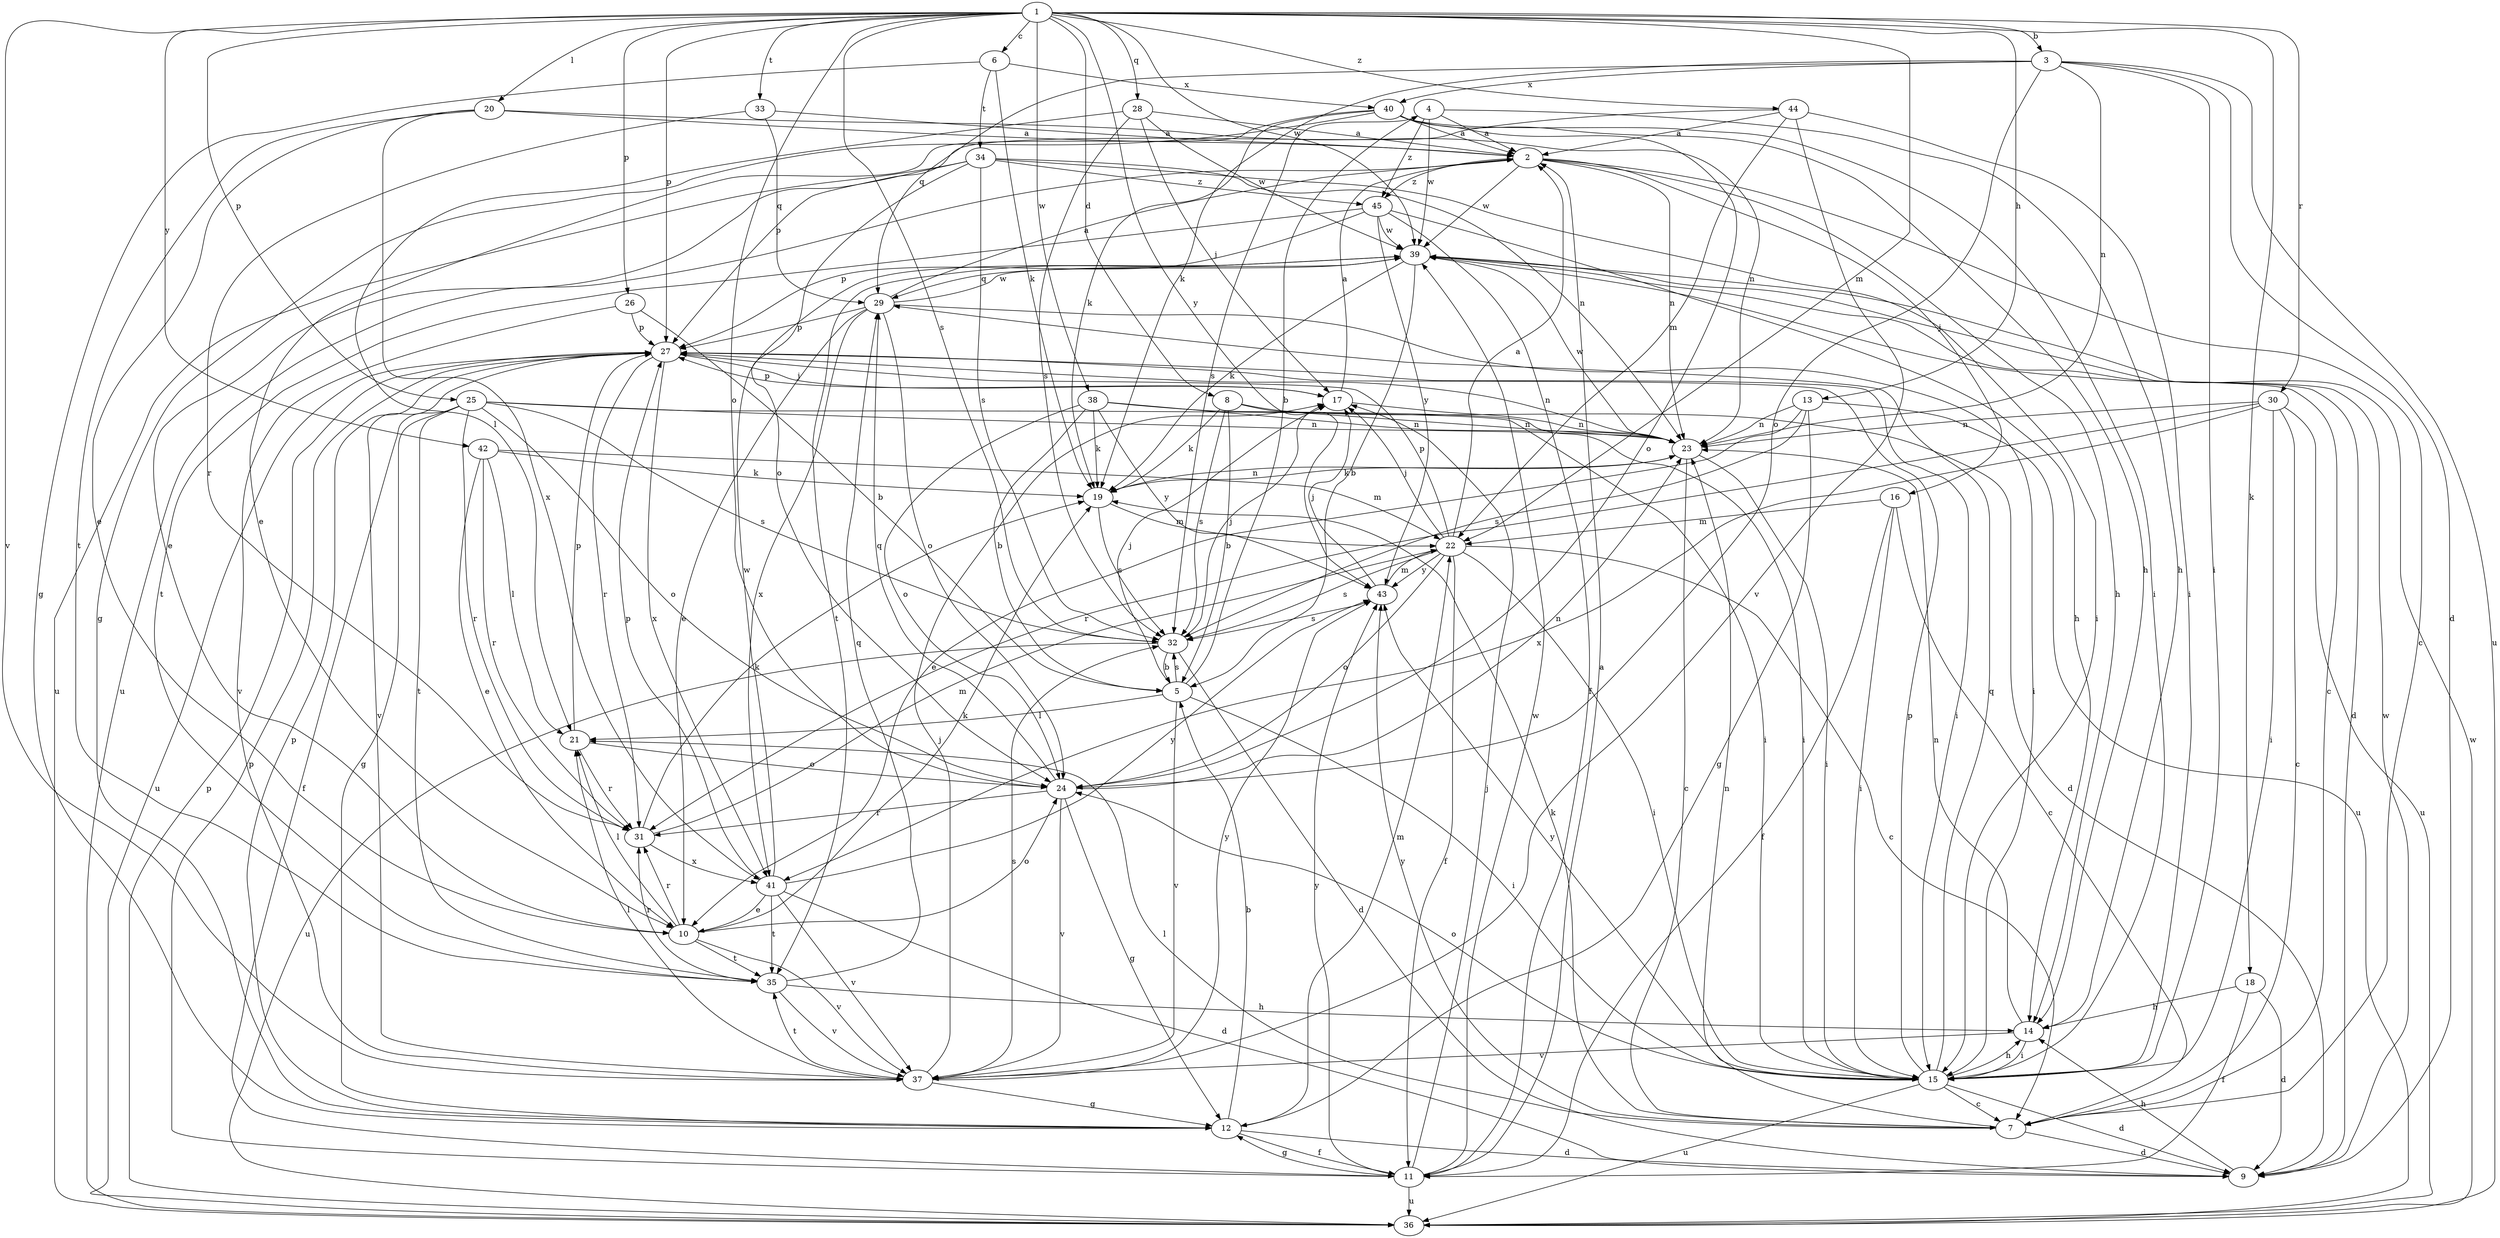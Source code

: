 strict digraph  {
	4 -> 2 [label=a];
	11 -> 2 [label=a];
	17 -> 2 [label=a];
	20 -> 2 [label=a];
	22 -> 2 [label=a];
	28 -> 2 [label=a];
	29 -> 2 [label=a];
	33 -> 2 [label=a];
	40 -> 2 [label=a];
	44 -> 2 [label=a];
	1 -> 3 [label=b];
	5 -> 4 [label=b];
	8 -> 5 [label=b];
	12 -> 5 [label=b];
	26 -> 5 [label=b];
	32 -> 5 [label=b];
	38 -> 5 [label=b];
	39 -> 5 [label=b];
	1 -> 6 [label=c];
	2 -> 7 [label=c];
	15 -> 7 [label=c];
	16 -> 7 [label=c];
	22 -> 7 [label=c];
	23 -> 7 [label=c];
	30 -> 7 [label=c];
	39 -> 7 [label=c];
	1 -> 8 [label=d];
	3 -> 9 [label=d];
	7 -> 9 [label=d];
	8 -> 9 [label=d];
	12 -> 9 [label=d];
	15 -> 9 [label=d];
	18 -> 9 [label=d];
	32 -> 9 [label=d];
	39 -> 9 [label=d];
	41 -> 9 [label=d];
	13 -> 10 [label=e];
	20 -> 10 [label=e];
	29 -> 10 [label=e];
	34 -> 10 [label=e];
	40 -> 10 [label=e];
	41 -> 10 [label=e];
	42 -> 10 [label=e];
	12 -> 11 [label=f];
	16 -> 11 [label=f];
	18 -> 11 [label=f];
	22 -> 11 [label=f];
	25 -> 11 [label=f];
	45 -> 11 [label=f];
	6 -> 12 [label=g];
	11 -> 12 [label=g];
	13 -> 12 [label=g];
	24 -> 12 [label=g];
	25 -> 12 [label=g];
	37 -> 12 [label=g];
	40 -> 12 [label=g];
	1 -> 13 [label=h];
	2 -> 14 [label=h];
	4 -> 14 [label=h];
	9 -> 14 [label=h];
	15 -> 14 [label=h];
	18 -> 14 [label=h];
	35 -> 14 [label=h];
	40 -> 14 [label=h];
	45 -> 14 [label=h];
	3 -> 15 [label=i];
	5 -> 15 [label=i];
	14 -> 15 [label=i];
	16 -> 15 [label=i];
	22 -> 15 [label=i];
	23 -> 15 [label=i];
	25 -> 15 [label=i];
	27 -> 15 [label=i];
	29 -> 15 [label=i];
	30 -> 15 [label=i];
	34 -> 15 [label=i];
	38 -> 15 [label=i];
	40 -> 15 [label=i];
	44 -> 15 [label=i];
	2 -> 16 [label=j];
	5 -> 17 [label=j];
	11 -> 17 [label=j];
	22 -> 17 [label=j];
	27 -> 17 [label=j];
	28 -> 17 [label=j];
	32 -> 17 [label=j];
	37 -> 17 [label=j];
	43 -> 17 [label=j];
	1 -> 18 [label=k];
	3 -> 19 [label=k];
	6 -> 19 [label=k];
	7 -> 19 [label=k];
	8 -> 19 [label=k];
	10 -> 19 [label=k];
	23 -> 19 [label=k];
	31 -> 19 [label=k];
	38 -> 19 [label=k];
	39 -> 19 [label=k];
	40 -> 19 [label=k];
	42 -> 19 [label=k];
	1 -> 20 [label=l];
	5 -> 21 [label=l];
	7 -> 21 [label=l];
	10 -> 21 [label=l];
	28 -> 21 [label=l];
	37 -> 21 [label=l];
	42 -> 21 [label=l];
	1 -> 22 [label=m];
	12 -> 22 [label=m];
	16 -> 22 [label=m];
	19 -> 22 [label=m];
	31 -> 22 [label=m];
	42 -> 22 [label=m];
	43 -> 22 [label=m];
	44 -> 22 [label=m];
	2 -> 23 [label=n];
	3 -> 23 [label=n];
	7 -> 23 [label=n];
	8 -> 23 [label=n];
	13 -> 23 [label=n];
	14 -> 23 [label=n];
	17 -> 23 [label=n];
	19 -> 23 [label=n];
	20 -> 23 [label=n];
	24 -> 23 [label=n];
	25 -> 23 [label=n];
	27 -> 23 [label=n];
	30 -> 23 [label=n];
	34 -> 23 [label=n];
	38 -> 23 [label=n];
	1 -> 24 [label=o];
	3 -> 24 [label=o];
	10 -> 24 [label=o];
	15 -> 24 [label=o];
	21 -> 24 [label=o];
	22 -> 24 [label=o];
	25 -> 24 [label=o];
	29 -> 24 [label=o];
	34 -> 24 [label=o];
	38 -> 24 [label=o];
	40 -> 24 [label=o];
	1 -> 25 [label=p];
	1 -> 26 [label=p];
	1 -> 27 [label=p];
	11 -> 27 [label=p];
	12 -> 27 [label=p];
	15 -> 27 [label=p];
	17 -> 27 [label=p];
	21 -> 27 [label=p];
	22 -> 27 [label=p];
	26 -> 27 [label=p];
	29 -> 27 [label=p];
	36 -> 27 [label=p];
	41 -> 27 [label=p];
	44 -> 27 [label=p];
	45 -> 27 [label=p];
	1 -> 28 [label=q];
	3 -> 29 [label=q];
	15 -> 29 [label=q];
	24 -> 29 [label=q];
	33 -> 29 [label=q];
	35 -> 29 [label=q];
	39 -> 29 [label=q];
	1 -> 30 [label=r];
	10 -> 31 [label=r];
	21 -> 31 [label=r];
	24 -> 31 [label=r];
	25 -> 31 [label=r];
	27 -> 31 [label=r];
	30 -> 31 [label=r];
	33 -> 31 [label=r];
	35 -> 31 [label=r];
	42 -> 31 [label=r];
	1 -> 32 [label=s];
	4 -> 32 [label=s];
	5 -> 32 [label=s];
	8 -> 32 [label=s];
	13 -> 32 [label=s];
	19 -> 32 [label=s];
	22 -> 32 [label=s];
	25 -> 32 [label=s];
	28 -> 32 [label=s];
	34 -> 32 [label=s];
	37 -> 32 [label=s];
	43 -> 32 [label=s];
	1 -> 33 [label=t];
	6 -> 34 [label=t];
	10 -> 35 [label=t];
	20 -> 35 [label=t];
	25 -> 35 [label=t];
	37 -> 35 [label=t];
	39 -> 35 [label=t];
	41 -> 35 [label=t];
	45 -> 35 [label=t];
	2 -> 36 [label=u];
	3 -> 36 [label=u];
	11 -> 36 [label=u];
	13 -> 36 [label=u];
	15 -> 36 [label=u];
	27 -> 36 [label=u];
	30 -> 36 [label=u];
	32 -> 36 [label=u];
	34 -> 36 [label=u];
	1 -> 37 [label=v];
	5 -> 37 [label=v];
	10 -> 37 [label=v];
	14 -> 37 [label=v];
	24 -> 37 [label=v];
	26 -> 37 [label=v];
	27 -> 37 [label=v];
	35 -> 37 [label=v];
	41 -> 37 [label=v];
	44 -> 37 [label=v];
	1 -> 38 [label=w];
	1 -> 39 [label=w];
	2 -> 39 [label=w];
	4 -> 39 [label=w];
	9 -> 39 [label=w];
	11 -> 39 [label=w];
	23 -> 39 [label=w];
	28 -> 39 [label=w];
	29 -> 39 [label=w];
	36 -> 39 [label=w];
	41 -> 39 [label=w];
	45 -> 39 [label=w];
	3 -> 40 [label=x];
	6 -> 40 [label=x];
	20 -> 41 [label=x];
	27 -> 41 [label=x];
	29 -> 41 [label=x];
	30 -> 41 [label=x];
	31 -> 41 [label=x];
	1 -> 42 [label=y];
	1 -> 43 [label=y];
	7 -> 43 [label=y];
	11 -> 43 [label=y];
	15 -> 43 [label=y];
	22 -> 43 [label=y];
	37 -> 43 [label=y];
	38 -> 43 [label=y];
	41 -> 43 [label=y];
	45 -> 43 [label=y];
	1 -> 44 [label=z];
	2 -> 45 [label=z];
	4 -> 45 [label=z];
	34 -> 45 [label=z];
}
